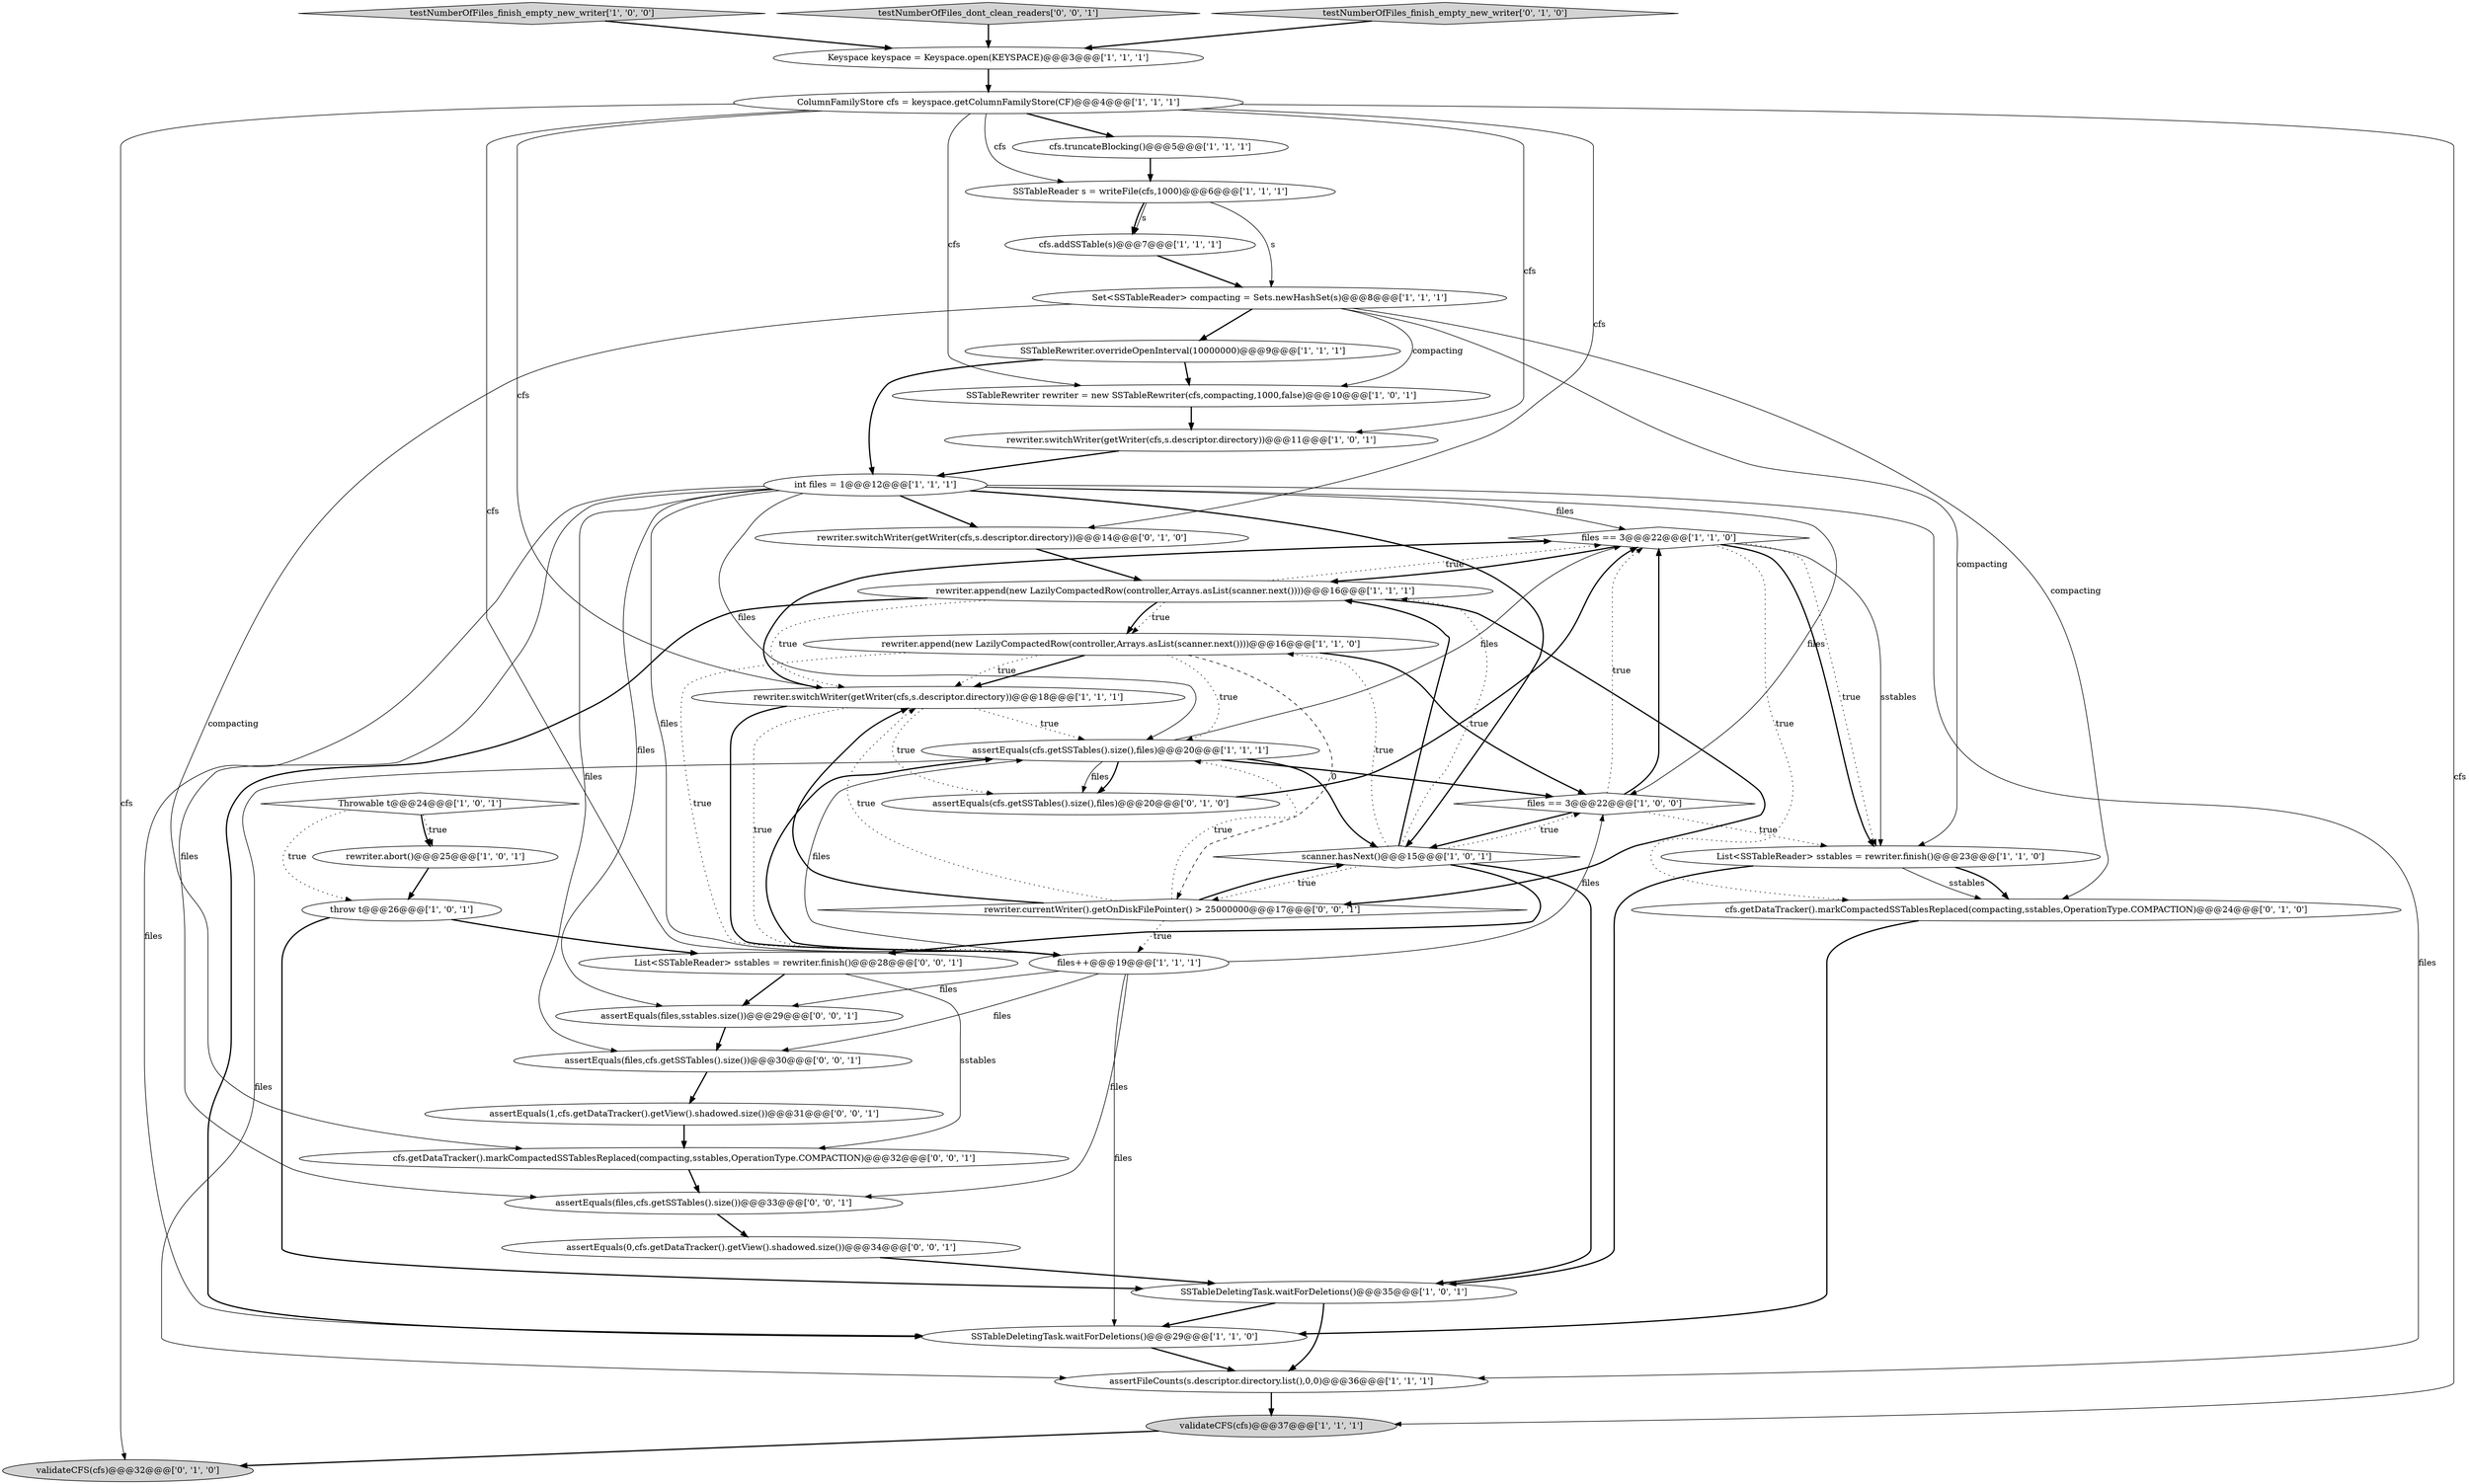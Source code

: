 digraph {
34 [style = filled, label = "assertEquals(1,cfs.getDataTracker().getView().shadowed.size())@@@31@@@['0', '0', '1']", fillcolor = white, shape = ellipse image = "AAA0AAABBB3BBB"];
10 [style = filled, label = "SSTableDeletingTask.waitForDeletions()@@@29@@@['1', '1', '0']", fillcolor = white, shape = ellipse image = "AAA0AAABBB1BBB"];
31 [style = filled, label = "cfs.getDataTracker().markCompactedSSTablesReplaced(compacting,sstables,OperationType.COMPACTION)@@@24@@@['0', '1', '0']", fillcolor = white, shape = ellipse image = "AAA0AAABBB2BBB"];
15 [style = filled, label = "SSTableReader s = writeFile(cfs,1000)@@@6@@@['1', '1', '1']", fillcolor = white, shape = ellipse image = "AAA0AAABBB1BBB"];
18 [style = filled, label = "rewriter.abort()@@@25@@@['1', '0', '1']", fillcolor = white, shape = ellipse image = "AAA0AAABBB1BBB"];
26 [style = filled, label = "files == 3@@@22@@@['1', '1', '0']", fillcolor = white, shape = diamond image = "AAA0AAABBB1BBB"];
16 [style = filled, label = "Throwable t@@@24@@@['1', '0', '1']", fillcolor = white, shape = diamond image = "AAA0AAABBB1BBB"];
30 [style = filled, label = "assertEquals(cfs.getSSTables().size(),files)@@@20@@@['0', '1', '0']", fillcolor = white, shape = ellipse image = "AAA0AAABBB2BBB"];
14 [style = filled, label = "rewriter.switchWriter(getWriter(cfs,s.descriptor.directory))@@@11@@@['1', '0', '1']", fillcolor = white, shape = ellipse image = "AAA0AAABBB1BBB"];
8 [style = filled, label = "cfs.addSSTable(s)@@@7@@@['1', '1', '1']", fillcolor = white, shape = ellipse image = "AAA0AAABBB1BBB"];
7 [style = filled, label = "List<SSTableReader> sstables = rewriter.finish()@@@23@@@['1', '1', '0']", fillcolor = white, shape = ellipse image = "AAA0AAABBB1BBB"];
1 [style = filled, label = "SSTableRewriter rewriter = new SSTableRewriter(cfs,compacting,1000,false)@@@10@@@['1', '0', '1']", fillcolor = white, shape = ellipse image = "AAA0AAABBB1BBB"];
39 [style = filled, label = "cfs.getDataTracker().markCompactedSSTablesReplaced(compacting,sstables,OperationType.COMPACTION)@@@32@@@['0', '0', '1']", fillcolor = white, shape = ellipse image = "AAA0AAABBB3BBB"];
19 [style = filled, label = "rewriter.switchWriter(getWriter(cfs,s.descriptor.directory))@@@18@@@['1', '1', '1']", fillcolor = white, shape = ellipse image = "AAA0AAABBB1BBB"];
40 [style = filled, label = "assertEquals(files,cfs.getSSTables().size())@@@30@@@['0', '0', '1']", fillcolor = white, shape = ellipse image = "AAA0AAABBB3BBB"];
2 [style = filled, label = "testNumberOfFiles_finish_empty_new_writer['1', '0', '0']", fillcolor = lightgray, shape = diamond image = "AAA0AAABBB1BBB"];
12 [style = filled, label = "files == 3@@@22@@@['1', '0', '0']", fillcolor = white, shape = diamond image = "AAA0AAABBB1BBB"];
24 [style = filled, label = "SSTableRewriter.overrideOpenInterval(10000000)@@@9@@@['1', '1', '1']", fillcolor = white, shape = ellipse image = "AAA0AAABBB1BBB"];
23 [style = filled, label = "int files = 1@@@12@@@['1', '1', '1']", fillcolor = white, shape = ellipse image = "AAA0AAABBB1BBB"];
11 [style = filled, label = "Set<SSTableReader> compacting = Sets.newHashSet(s)@@@8@@@['1', '1', '1']", fillcolor = white, shape = ellipse image = "AAA0AAABBB1BBB"];
6 [style = filled, label = "files++@@@19@@@['1', '1', '1']", fillcolor = white, shape = ellipse image = "AAA0AAABBB1BBB"];
17 [style = filled, label = "throw t@@@26@@@['1', '0', '1']", fillcolor = white, shape = ellipse image = "AAA0AAABBB1BBB"];
27 [style = filled, label = "rewriter.switchWriter(getWriter(cfs,s.descriptor.directory))@@@14@@@['0', '1', '0']", fillcolor = white, shape = ellipse image = "AAA1AAABBB2BBB"];
36 [style = filled, label = "testNumberOfFiles_dont_clean_readers['0', '0', '1']", fillcolor = lightgray, shape = diamond image = "AAA0AAABBB3BBB"];
37 [style = filled, label = "List<SSTableReader> sstables = rewriter.finish()@@@28@@@['0', '0', '1']", fillcolor = white, shape = ellipse image = "AAA0AAABBB3BBB"];
25 [style = filled, label = "Keyspace keyspace = Keyspace.open(KEYSPACE)@@@3@@@['1', '1', '1']", fillcolor = white, shape = ellipse image = "AAA0AAABBB1BBB"];
3 [style = filled, label = "ColumnFamilyStore cfs = keyspace.getColumnFamilyStore(CF)@@@4@@@['1', '1', '1']", fillcolor = white, shape = ellipse image = "AAA0AAABBB1BBB"];
9 [style = filled, label = "SSTableDeletingTask.waitForDeletions()@@@35@@@['1', '0', '1']", fillcolor = white, shape = ellipse image = "AAA0AAABBB1BBB"];
35 [style = filled, label = "assertEquals(files,sstables.size())@@@29@@@['0', '0', '1']", fillcolor = white, shape = ellipse image = "AAA0AAABBB3BBB"];
13 [style = filled, label = "assertEquals(cfs.getSSTables().size(),files)@@@20@@@['1', '1', '1']", fillcolor = white, shape = ellipse image = "AAA0AAABBB1BBB"];
0 [style = filled, label = "validateCFS(cfs)@@@37@@@['1', '1', '1']", fillcolor = lightgray, shape = ellipse image = "AAA0AAABBB1BBB"];
5 [style = filled, label = "rewriter.append(new LazilyCompactedRow(controller,Arrays.asList(scanner.next())))@@@16@@@['1', '1', '1']", fillcolor = white, shape = ellipse image = "AAA0AAABBB1BBB"];
28 [style = filled, label = "validateCFS(cfs)@@@32@@@['0', '1', '0']", fillcolor = lightgray, shape = ellipse image = "AAA0AAABBB2BBB"];
32 [style = filled, label = "rewriter.currentWriter().getOnDiskFilePointer() > 25000000@@@17@@@['0', '0', '1']", fillcolor = white, shape = diamond image = "AAA0AAABBB3BBB"];
33 [style = filled, label = "assertEquals(0,cfs.getDataTracker().getView().shadowed.size())@@@34@@@['0', '0', '1']", fillcolor = white, shape = ellipse image = "AAA0AAABBB3BBB"];
38 [style = filled, label = "assertEquals(files,cfs.getSSTables().size())@@@33@@@['0', '0', '1']", fillcolor = white, shape = ellipse image = "AAA0AAABBB3BBB"];
20 [style = filled, label = "scanner.hasNext()@@@15@@@['1', '0', '1']", fillcolor = white, shape = diamond image = "AAA0AAABBB1BBB"];
22 [style = filled, label = "rewriter.append(new LazilyCompactedRow(controller,Arrays.asList(scanner.next())))@@@16@@@['1', '1', '0']", fillcolor = white, shape = ellipse image = "AAA0AAABBB1BBB"];
4 [style = filled, label = "cfs.truncateBlocking()@@@5@@@['1', '1', '1']", fillcolor = white, shape = ellipse image = "AAA0AAABBB1BBB"];
29 [style = filled, label = "testNumberOfFiles_finish_empty_new_writer['0', '1', '0']", fillcolor = lightgray, shape = diamond image = "AAA0AAABBB2BBB"];
21 [style = filled, label = "assertFileCounts(s.descriptor.directory.list(),0,0)@@@36@@@['1', '1', '1']", fillcolor = white, shape = ellipse image = "AAA0AAABBB1BBB"];
20->32 [style = dotted, label="true"];
20->37 [style = bold, label=""];
25->3 [style = bold, label=""];
10->21 [style = bold, label=""];
19->6 [style = bold, label=""];
5->22 [style = dotted, label="true"];
23->13 [style = solid, label="files"];
37->35 [style = bold, label=""];
23->35 [style = solid, label="files"];
16->18 [style = dotted, label="true"];
12->26 [style = dotted, label="true"];
13->30 [style = solid, label="files"];
26->7 [style = dotted, label="true"];
11->1 [style = solid, label="compacting"];
5->32 [style = bold, label=""];
23->21 [style = solid, label="files"];
13->21 [style = solid, label="files"];
15->8 [style = solid, label="s"];
13->12 [style = bold, label=""];
37->39 [style = solid, label="sstables"];
22->6 [style = dotted, label="true"];
33->9 [style = bold, label=""];
6->12 [style = solid, label="files"];
13->20 [style = bold, label=""];
15->8 [style = bold, label=""];
3->0 [style = solid, label="cfs"];
23->27 [style = bold, label=""];
11->31 [style = solid, label="compacting"];
22->32 [style = dashed, label="0"];
12->7 [style = dotted, label="true"];
3->27 [style = solid, label="cfs"];
35->40 [style = bold, label=""];
5->19 [style = dotted, label="true"];
30->26 [style = bold, label=""];
3->28 [style = solid, label="cfs"];
7->9 [style = bold, label=""];
1->14 [style = bold, label=""];
6->10 [style = solid, label="files"];
32->20 [style = bold, label=""];
5->26 [style = dotted, label="true"];
3->19 [style = solid, label="cfs"];
17->9 [style = bold, label=""];
19->26 [style = bold, label=""];
12->20 [style = bold, label=""];
5->22 [style = bold, label=""];
23->26 [style = solid, label="files"];
20->5 [style = dotted, label="true"];
14->23 [style = bold, label=""];
38->33 [style = bold, label=""];
34->39 [style = bold, label=""];
3->14 [style = solid, label="cfs"];
23->38 [style = solid, label="files"];
3->1 [style = solid, label="cfs"];
9->10 [style = bold, label=""];
12->26 [style = bold, label=""];
3->15 [style = solid, label="cfs"];
22->19 [style = bold, label=""];
6->38 [style = solid, label="files"];
7->31 [style = solid, label="sstables"];
20->5 [style = bold, label=""];
11->24 [style = bold, label=""];
29->25 [style = bold, label=""];
24->1 [style = bold, label=""];
23->10 [style = solid, label="files"];
20->12 [style = dotted, label="true"];
17->37 [style = bold, label=""];
7->31 [style = bold, label=""];
23->20 [style = bold, label=""];
40->34 [style = bold, label=""];
23->6 [style = solid, label="files"];
22->13 [style = dotted, label="true"];
20->9 [style = bold, label=""];
22->12 [style = bold, label=""];
3->6 [style = solid, label="cfs"];
21->0 [style = bold, label=""];
19->6 [style = dotted, label="true"];
16->17 [style = dotted, label="true"];
3->4 [style = bold, label=""];
32->19 [style = dotted, label="true"];
11->39 [style = solid, label="compacting"];
22->19 [style = dotted, label="true"];
19->13 [style = dotted, label="true"];
13->30 [style = bold, label=""];
31->10 [style = bold, label=""];
24->23 [style = bold, label=""];
6->40 [style = solid, label="files"];
16->18 [style = bold, label=""];
39->38 [style = bold, label=""];
6->13 [style = bold, label=""];
9->21 [style = bold, label=""];
26->7 [style = solid, label="sstables"];
5->10 [style = bold, label=""];
2->25 [style = bold, label=""];
23->40 [style = solid, label="files"];
32->6 [style = dotted, label="true"];
32->13 [style = dotted, label="true"];
6->13 [style = solid, label="files"];
8->11 [style = bold, label=""];
15->11 [style = solid, label="s"];
26->5 [style = bold, label=""];
27->5 [style = bold, label=""];
20->22 [style = dotted, label="true"];
13->26 [style = solid, label="files"];
26->7 [style = bold, label=""];
18->17 [style = bold, label=""];
0->28 [style = bold, label=""];
23->12 [style = solid, label="files"];
19->30 [style = dotted, label="true"];
4->15 [style = bold, label=""];
6->35 [style = solid, label="files"];
32->19 [style = bold, label=""];
26->31 [style = dotted, label="true"];
36->25 [style = bold, label=""];
11->7 [style = solid, label="compacting"];
}
